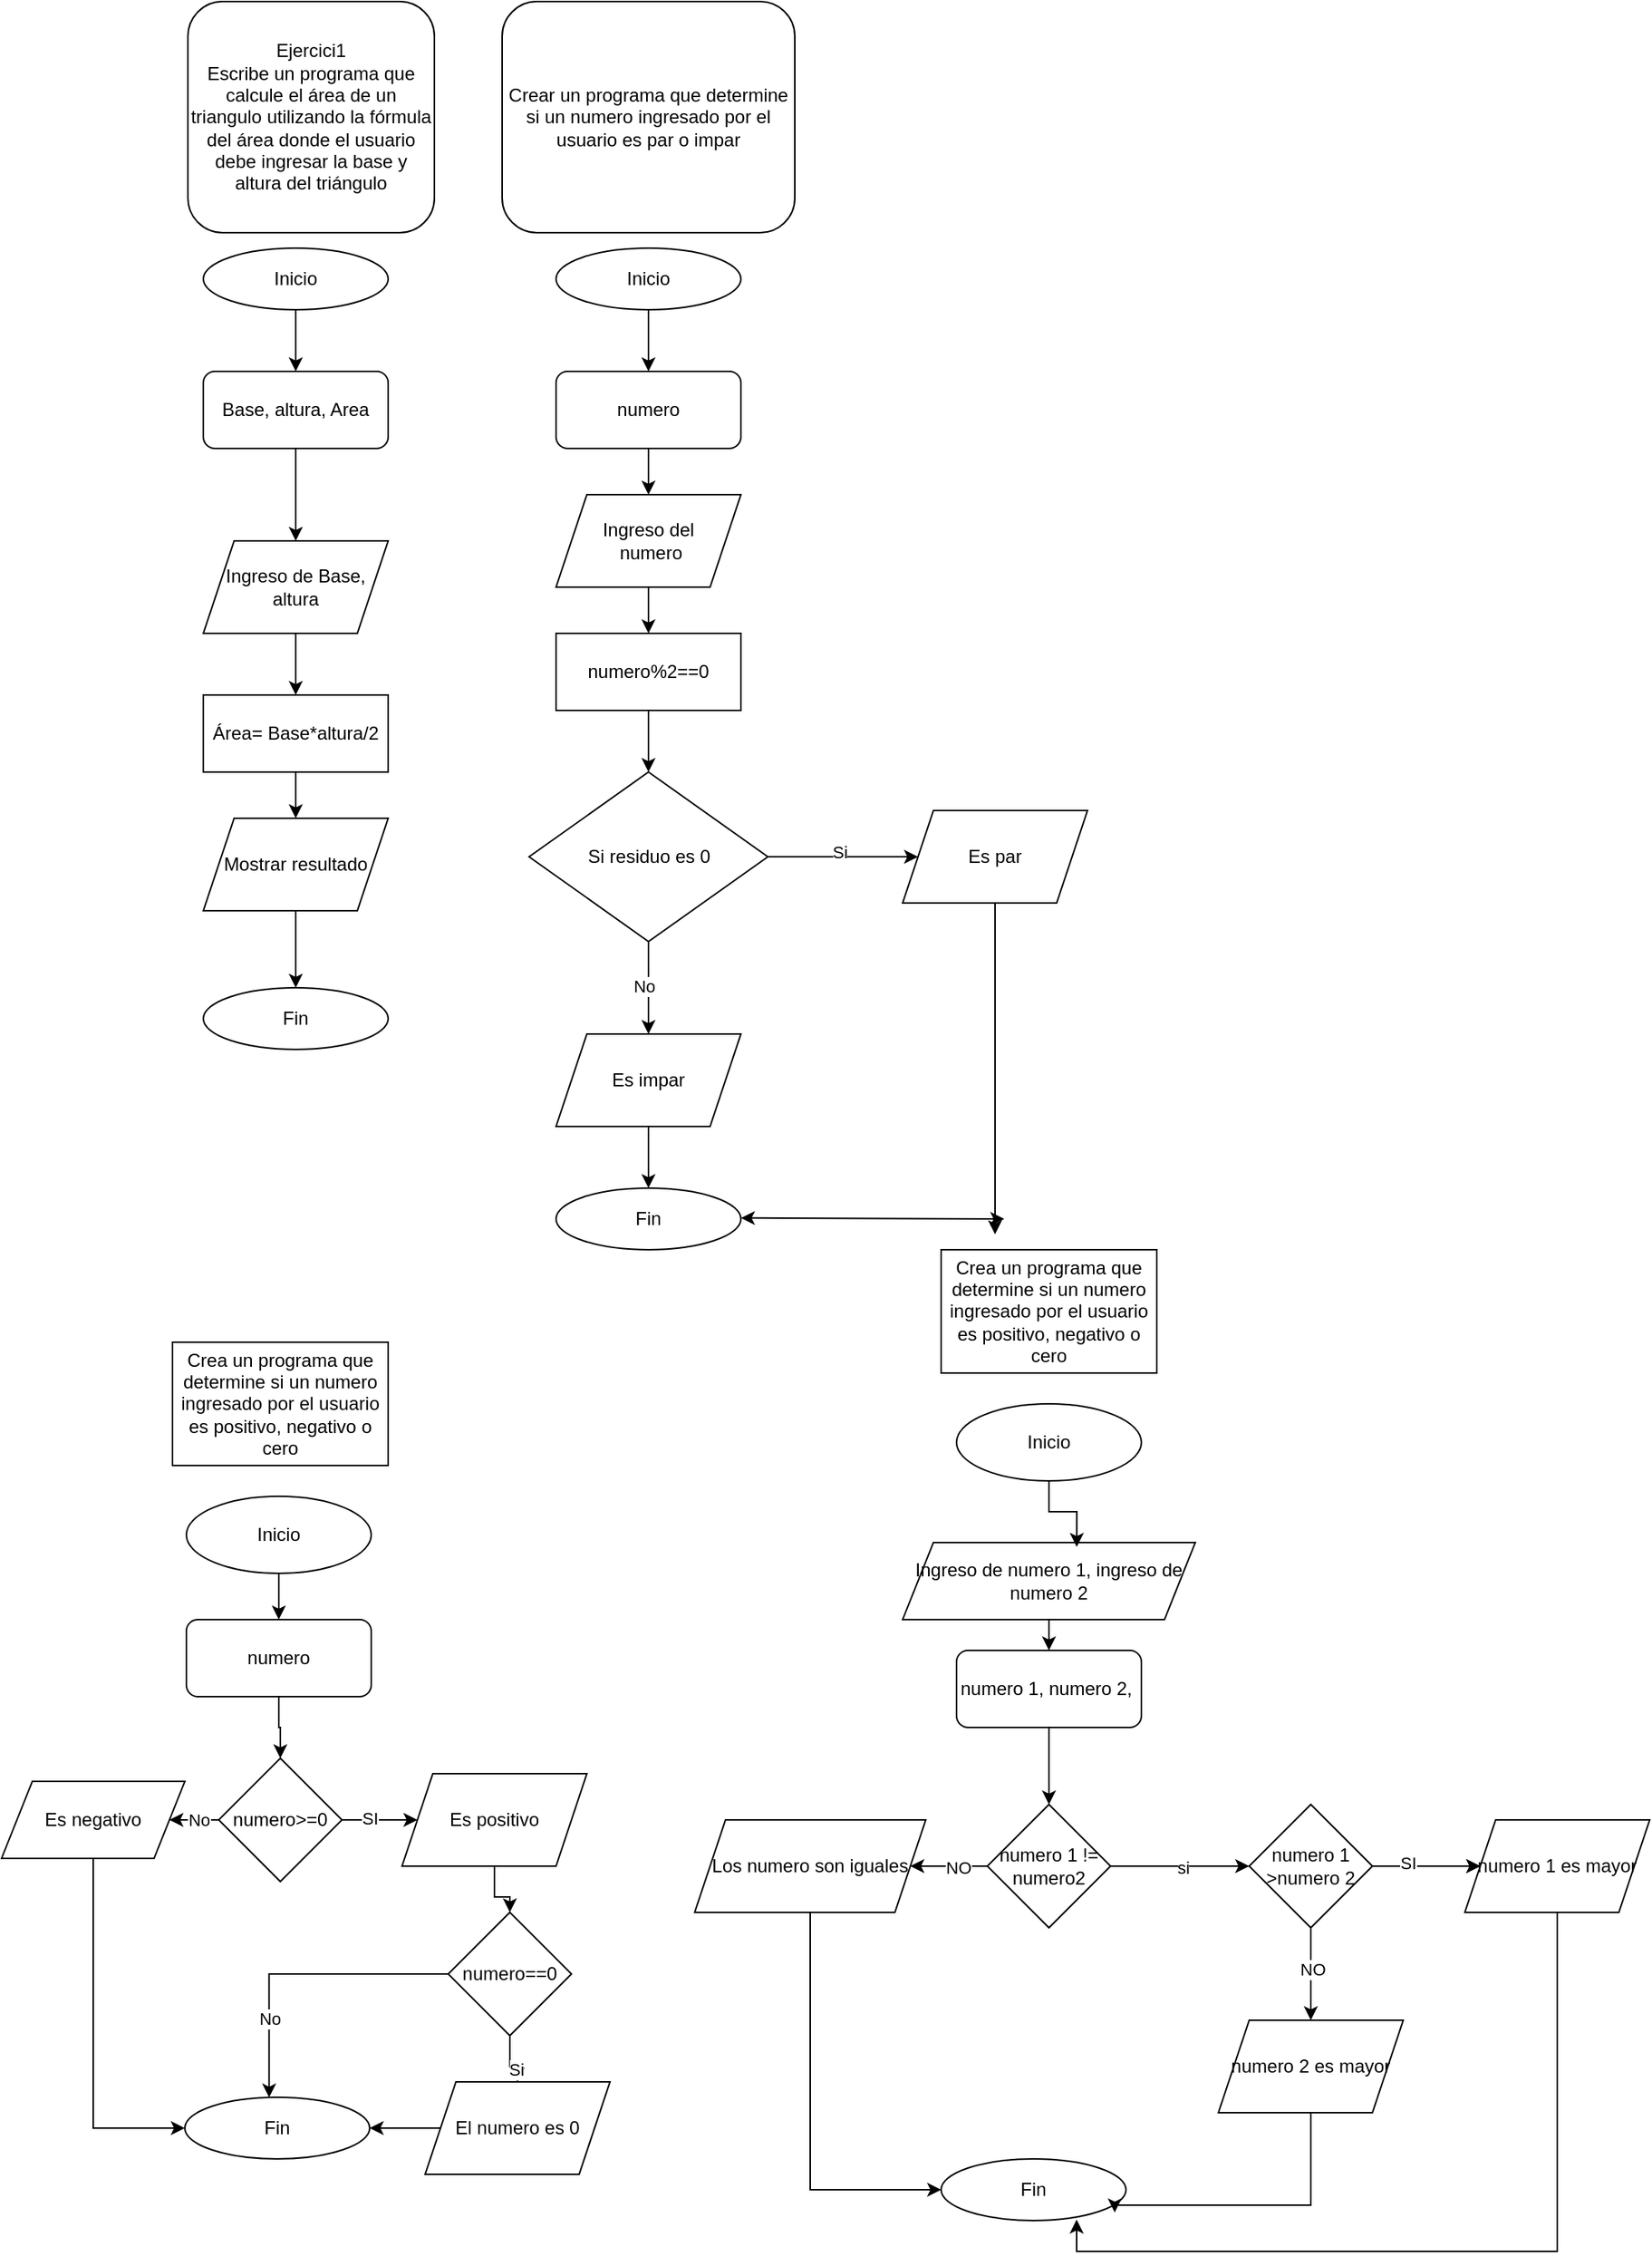 <mxfile version="24.7.16">
  <diagram id="C5RBs43oDa-KdzZeNtuy" name="Page-1">
    <mxGraphModel dx="880" dy="1637" grid="1" gridSize="10" guides="1" tooltips="1" connect="1" arrows="1" fold="1" page="1" pageScale="1" pageWidth="827" pageHeight="1169" math="0" shadow="0">
      <root>
        <mxCell id="WIyWlLk6GJQsqaUBKTNV-0" />
        <mxCell id="WIyWlLk6GJQsqaUBKTNV-1" parent="WIyWlLk6GJQsqaUBKTNV-0" />
        <mxCell id="592Dz0RFdlBVI4-PYO10-13" value="" style="edgeStyle=orthogonalEdgeStyle;rounded=0;orthogonalLoop=1;jettySize=auto;html=1;" edge="1" parent="WIyWlLk6GJQsqaUBKTNV-1" source="WIyWlLk6GJQsqaUBKTNV-3" target="592Dz0RFdlBVI4-PYO10-8">
          <mxGeometry relative="1" as="geometry" />
        </mxCell>
        <mxCell id="WIyWlLk6GJQsqaUBKTNV-3" value="Base, altura, Area" style="rounded=1;whiteSpace=wrap;html=1;fontSize=12;glass=0;strokeWidth=1;shadow=0;" parent="WIyWlLk6GJQsqaUBKTNV-1" vertex="1">
          <mxGeometry x="131" y="-890" width="120" height="50" as="geometry" />
        </mxCell>
        <mxCell id="592Dz0RFdlBVI4-PYO10-1" style="edgeStyle=orthogonalEdgeStyle;rounded=0;orthogonalLoop=1;jettySize=auto;html=1;entryX=0.5;entryY=0;entryDx=0;entryDy=0;" edge="1" parent="WIyWlLk6GJQsqaUBKTNV-1" source="592Dz0RFdlBVI4-PYO10-0" target="WIyWlLk6GJQsqaUBKTNV-3">
          <mxGeometry relative="1" as="geometry" />
        </mxCell>
        <mxCell id="592Dz0RFdlBVI4-PYO10-0" value="Inicio" style="ellipse;whiteSpace=wrap;html=1;" vertex="1" parent="WIyWlLk6GJQsqaUBKTNV-1">
          <mxGeometry x="131" y="-970" width="120" height="40" as="geometry" />
        </mxCell>
        <mxCell id="592Dz0RFdlBVI4-PYO10-10" value="" style="edgeStyle=orthogonalEdgeStyle;rounded=0;orthogonalLoop=1;jettySize=auto;html=1;" edge="1" parent="WIyWlLk6GJQsqaUBKTNV-1" source="592Dz0RFdlBVI4-PYO10-8" target="592Dz0RFdlBVI4-PYO10-9">
          <mxGeometry relative="1" as="geometry" />
        </mxCell>
        <mxCell id="592Dz0RFdlBVI4-PYO10-8" value="Ingreso de Base,&lt;div&gt;altura&lt;/div&gt;" style="shape=parallelogram;perimeter=parallelogramPerimeter;whiteSpace=wrap;html=1;fixedSize=1;" vertex="1" parent="WIyWlLk6GJQsqaUBKTNV-1">
          <mxGeometry x="131" y="-780" width="120" height="60" as="geometry" />
        </mxCell>
        <mxCell id="592Dz0RFdlBVI4-PYO10-16" value="" style="edgeStyle=orthogonalEdgeStyle;rounded=0;orthogonalLoop=1;jettySize=auto;html=1;" edge="1" parent="WIyWlLk6GJQsqaUBKTNV-1" source="592Dz0RFdlBVI4-PYO10-9" target="592Dz0RFdlBVI4-PYO10-15">
          <mxGeometry relative="1" as="geometry" />
        </mxCell>
        <mxCell id="592Dz0RFdlBVI4-PYO10-9" value="Área= Base*altura/2" style="rounded=0;whiteSpace=wrap;html=1;" vertex="1" parent="WIyWlLk6GJQsqaUBKTNV-1">
          <mxGeometry x="131" y="-680" width="120" height="50" as="geometry" />
        </mxCell>
        <mxCell id="592Dz0RFdlBVI4-PYO10-11" value="Fin" style="ellipse;whiteSpace=wrap;html=1;" vertex="1" parent="WIyWlLk6GJQsqaUBKTNV-1">
          <mxGeometry x="131" y="-490" width="120" height="40" as="geometry" />
        </mxCell>
        <mxCell id="592Dz0RFdlBVI4-PYO10-17" value="" style="edgeStyle=orthogonalEdgeStyle;rounded=0;orthogonalLoop=1;jettySize=auto;html=1;" edge="1" parent="WIyWlLk6GJQsqaUBKTNV-1" source="592Dz0RFdlBVI4-PYO10-15" target="592Dz0RFdlBVI4-PYO10-11">
          <mxGeometry relative="1" as="geometry" />
        </mxCell>
        <mxCell id="592Dz0RFdlBVI4-PYO10-15" value="Mostrar resultado" style="shape=parallelogram;perimeter=parallelogramPerimeter;whiteSpace=wrap;html=1;fixedSize=1;" vertex="1" parent="WIyWlLk6GJQsqaUBKTNV-1">
          <mxGeometry x="131" y="-600" width="120" height="60" as="geometry" />
        </mxCell>
        <mxCell id="592Dz0RFdlBVI4-PYO10-21" value="&lt;div&gt;Ejercici1&lt;/div&gt;Escribe un programa que calcule el área de un triangulo utilizando la fórmula del área donde el usuario debe ingresar la base y altura del triángulo" style="rounded=1;whiteSpace=wrap;html=1;" vertex="1" parent="WIyWlLk6GJQsqaUBKTNV-1">
          <mxGeometry x="121" y="-1130" width="160" height="150" as="geometry" />
        </mxCell>
        <mxCell id="592Dz0RFdlBVI4-PYO10-23" value="Crear un programa que determine si un numero ingresado por el usuario es par o impar" style="rounded=1;whiteSpace=wrap;html=1;" vertex="1" parent="WIyWlLk6GJQsqaUBKTNV-1">
          <mxGeometry x="325" y="-1130" width="190" height="150" as="geometry" />
        </mxCell>
        <mxCell id="592Dz0RFdlBVI4-PYO10-26" style="edgeStyle=orthogonalEdgeStyle;rounded=0;orthogonalLoop=1;jettySize=auto;html=1;exitX=0.5;exitY=1;exitDx=0;exitDy=0;" edge="1" parent="WIyWlLk6GJQsqaUBKTNV-1" source="592Dz0RFdlBVI4-PYO10-24" target="592Dz0RFdlBVI4-PYO10-25">
          <mxGeometry relative="1" as="geometry" />
        </mxCell>
        <mxCell id="592Dz0RFdlBVI4-PYO10-24" value="Inicio" style="ellipse;whiteSpace=wrap;html=1;" vertex="1" parent="WIyWlLk6GJQsqaUBKTNV-1">
          <mxGeometry x="360" y="-970" width="120" height="40" as="geometry" />
        </mxCell>
        <mxCell id="592Dz0RFdlBVI4-PYO10-29" style="edgeStyle=orthogonalEdgeStyle;rounded=0;orthogonalLoop=1;jettySize=auto;html=1;exitX=0.5;exitY=1;exitDx=0;exitDy=0;" edge="1" parent="WIyWlLk6GJQsqaUBKTNV-1" source="592Dz0RFdlBVI4-PYO10-25" target="592Dz0RFdlBVI4-PYO10-27">
          <mxGeometry relative="1" as="geometry" />
        </mxCell>
        <mxCell id="592Dz0RFdlBVI4-PYO10-25" value="numero" style="rounded=1;whiteSpace=wrap;html=1;fontSize=12;glass=0;strokeWidth=1;shadow=0;" vertex="1" parent="WIyWlLk6GJQsqaUBKTNV-1">
          <mxGeometry x="360" y="-890" width="120" height="50" as="geometry" />
        </mxCell>
        <mxCell id="592Dz0RFdlBVI4-PYO10-35" value="" style="edgeStyle=orthogonalEdgeStyle;rounded=0;orthogonalLoop=1;jettySize=auto;html=1;" edge="1" parent="WIyWlLk6GJQsqaUBKTNV-1" source="592Dz0RFdlBVI4-PYO10-27" target="592Dz0RFdlBVI4-PYO10-33">
          <mxGeometry relative="1" as="geometry" />
        </mxCell>
        <mxCell id="592Dz0RFdlBVI4-PYO10-27" value="Ingreso del&lt;div&gt;&amp;nbsp;numero&lt;/div&gt;" style="shape=parallelogram;perimeter=parallelogramPerimeter;whiteSpace=wrap;html=1;fixedSize=1;" vertex="1" parent="WIyWlLk6GJQsqaUBKTNV-1">
          <mxGeometry x="360" y="-810" width="120" height="60" as="geometry" />
        </mxCell>
        <mxCell id="592Dz0RFdlBVI4-PYO10-38" value="" style="edgeStyle=orthogonalEdgeStyle;rounded=0;orthogonalLoop=1;jettySize=auto;html=1;" edge="1" parent="WIyWlLk6GJQsqaUBKTNV-1" source="592Dz0RFdlBVI4-PYO10-31" target="592Dz0RFdlBVI4-PYO10-32">
          <mxGeometry relative="1" as="geometry" />
        </mxCell>
        <mxCell id="592Dz0RFdlBVI4-PYO10-39" value="Si" style="edgeLabel;html=1;align=center;verticalAlign=middle;resizable=0;points=[];" vertex="1" connectable="0" parent="592Dz0RFdlBVI4-PYO10-38">
          <mxGeometry x="-0.03" y="3" relative="1" as="geometry">
            <mxPoint x="-1" as="offset" />
          </mxGeometry>
        </mxCell>
        <mxCell id="592Dz0RFdlBVI4-PYO10-41" value="" style="edgeStyle=orthogonalEdgeStyle;rounded=0;orthogonalLoop=1;jettySize=auto;html=1;" edge="1" parent="WIyWlLk6GJQsqaUBKTNV-1" source="592Dz0RFdlBVI4-PYO10-31" target="592Dz0RFdlBVI4-PYO10-40">
          <mxGeometry relative="1" as="geometry" />
        </mxCell>
        <mxCell id="592Dz0RFdlBVI4-PYO10-48" value="No" style="edgeLabel;html=1;align=center;verticalAlign=middle;resizable=0;points=[];" vertex="1" connectable="0" parent="592Dz0RFdlBVI4-PYO10-41">
          <mxGeometry x="-0.041" y="-3" relative="1" as="geometry">
            <mxPoint as="offset" />
          </mxGeometry>
        </mxCell>
        <mxCell id="592Dz0RFdlBVI4-PYO10-31" value="Si residuo es 0" style="rhombus;whiteSpace=wrap;html=1;" vertex="1" parent="WIyWlLk6GJQsqaUBKTNV-1">
          <mxGeometry x="342.5" y="-630" width="155" height="110" as="geometry" />
        </mxCell>
        <mxCell id="592Dz0RFdlBVI4-PYO10-54" style="edgeStyle=orthogonalEdgeStyle;rounded=0;orthogonalLoop=1;jettySize=auto;html=1;" edge="1" parent="WIyWlLk6GJQsqaUBKTNV-1" source="592Dz0RFdlBVI4-PYO10-32">
          <mxGeometry relative="1" as="geometry">
            <mxPoint x="645.0" y="-330" as="targetPoint" />
          </mxGeometry>
        </mxCell>
        <mxCell id="592Dz0RFdlBVI4-PYO10-32" value="Es par" style="shape=parallelogram;perimeter=parallelogramPerimeter;whiteSpace=wrap;html=1;fixedSize=1;" vertex="1" parent="WIyWlLk6GJQsqaUBKTNV-1">
          <mxGeometry x="585" y="-605" width="120" height="60" as="geometry" />
        </mxCell>
        <mxCell id="592Dz0RFdlBVI4-PYO10-36" value="" style="edgeStyle=orthogonalEdgeStyle;rounded=0;orthogonalLoop=1;jettySize=auto;html=1;" edge="1" parent="WIyWlLk6GJQsqaUBKTNV-1" source="592Dz0RFdlBVI4-PYO10-33" target="592Dz0RFdlBVI4-PYO10-31">
          <mxGeometry relative="1" as="geometry" />
        </mxCell>
        <mxCell id="592Dz0RFdlBVI4-PYO10-33" value="numero%2==0" style="rounded=0;whiteSpace=wrap;html=1;" vertex="1" parent="WIyWlLk6GJQsqaUBKTNV-1">
          <mxGeometry x="360" y="-720" width="120" height="50" as="geometry" />
        </mxCell>
        <mxCell id="592Dz0RFdlBVI4-PYO10-43" value="" style="edgeStyle=orthogonalEdgeStyle;rounded=0;orthogonalLoop=1;jettySize=auto;html=1;" edge="1" parent="WIyWlLk6GJQsqaUBKTNV-1" source="592Dz0RFdlBVI4-PYO10-40">
          <mxGeometry relative="1" as="geometry">
            <mxPoint x="420" y="-360" as="targetPoint" />
          </mxGeometry>
        </mxCell>
        <mxCell id="592Dz0RFdlBVI4-PYO10-40" value="Es impar" style="shape=parallelogram;perimeter=parallelogramPerimeter;whiteSpace=wrap;html=1;fixedSize=1;" vertex="1" parent="WIyWlLk6GJQsqaUBKTNV-1">
          <mxGeometry x="360" y="-460" width="120" height="60" as="geometry" />
        </mxCell>
        <mxCell id="592Dz0RFdlBVI4-PYO10-44" value="Fin" style="ellipse;whiteSpace=wrap;html=1;" vertex="1" parent="WIyWlLk6GJQsqaUBKTNV-1">
          <mxGeometry x="360" y="-360" width="120" height="40" as="geometry" />
        </mxCell>
        <mxCell id="592Dz0RFdlBVI4-PYO10-56" value="" style="endArrow=classic;startArrow=classic;html=1;rounded=0;" edge="1" parent="WIyWlLk6GJQsqaUBKTNV-1">
          <mxGeometry width="50" height="50" relative="1" as="geometry">
            <mxPoint x="480" y="-340.59" as="sourcePoint" />
            <mxPoint x="651" y="-340" as="targetPoint" />
          </mxGeometry>
        </mxCell>
        <mxCell id="592Dz0RFdlBVI4-PYO10-59" value="Crea un programa que determine si un numero ingresado por el usuario es positivo, negativo o cero" style="rounded=0;whiteSpace=wrap;html=1;" vertex="1" parent="WIyWlLk6GJQsqaUBKTNV-1">
          <mxGeometry x="111" y="-260" width="140" height="80" as="geometry" />
        </mxCell>
        <mxCell id="592Dz0RFdlBVI4-PYO10-63" value="" style="edgeStyle=orthogonalEdgeStyle;rounded=0;orthogonalLoop=1;jettySize=auto;html=1;" edge="1" parent="WIyWlLk6GJQsqaUBKTNV-1" source="592Dz0RFdlBVI4-PYO10-60" target="592Dz0RFdlBVI4-PYO10-62">
          <mxGeometry relative="1" as="geometry" />
        </mxCell>
        <mxCell id="592Dz0RFdlBVI4-PYO10-60" value="Inicio" style="ellipse;whiteSpace=wrap;html=1;" vertex="1" parent="WIyWlLk6GJQsqaUBKTNV-1">
          <mxGeometry x="120" y="-160" width="120" height="50" as="geometry" />
        </mxCell>
        <mxCell id="592Dz0RFdlBVI4-PYO10-61" style="edgeStyle=orthogonalEdgeStyle;rounded=0;orthogonalLoop=1;jettySize=auto;html=1;exitX=0.5;exitY=1;exitDx=0;exitDy=0;" edge="1" parent="WIyWlLk6GJQsqaUBKTNV-1" source="592Dz0RFdlBVI4-PYO10-60" target="592Dz0RFdlBVI4-PYO10-60">
          <mxGeometry relative="1" as="geometry" />
        </mxCell>
        <mxCell id="592Dz0RFdlBVI4-PYO10-65" value="" style="edgeStyle=orthogonalEdgeStyle;rounded=0;orthogonalLoop=1;jettySize=auto;html=1;" edge="1" parent="WIyWlLk6GJQsqaUBKTNV-1" source="592Dz0RFdlBVI4-PYO10-62" target="592Dz0RFdlBVI4-PYO10-64">
          <mxGeometry relative="1" as="geometry" />
        </mxCell>
        <mxCell id="592Dz0RFdlBVI4-PYO10-62" value="numero" style="rounded=1;whiteSpace=wrap;html=1;fontSize=12;glass=0;strokeWidth=1;shadow=0;" vertex="1" parent="WIyWlLk6GJQsqaUBKTNV-1">
          <mxGeometry x="120" y="-80" width="120" height="50" as="geometry" />
        </mxCell>
        <mxCell id="592Dz0RFdlBVI4-PYO10-68" value="" style="edgeStyle=orthogonalEdgeStyle;rounded=0;orthogonalLoop=1;jettySize=auto;html=1;" edge="1" parent="WIyWlLk6GJQsqaUBKTNV-1" source="592Dz0RFdlBVI4-PYO10-64" target="592Dz0RFdlBVI4-PYO10-67">
          <mxGeometry relative="1" as="geometry" />
        </mxCell>
        <mxCell id="592Dz0RFdlBVI4-PYO10-69" value="SI" style="edgeLabel;html=1;align=center;verticalAlign=middle;resizable=0;points=[];" vertex="1" connectable="0" parent="592Dz0RFdlBVI4-PYO10-68">
          <mxGeometry x="-0.288" y="1" relative="1" as="geometry">
            <mxPoint as="offset" />
          </mxGeometry>
        </mxCell>
        <mxCell id="592Dz0RFdlBVI4-PYO10-71" value="" style="edgeStyle=orthogonalEdgeStyle;rounded=0;orthogonalLoop=1;jettySize=auto;html=1;" edge="1" parent="WIyWlLk6GJQsqaUBKTNV-1" source="592Dz0RFdlBVI4-PYO10-64" target="592Dz0RFdlBVI4-PYO10-70">
          <mxGeometry relative="1" as="geometry" />
        </mxCell>
        <mxCell id="592Dz0RFdlBVI4-PYO10-89" value="No" style="edgeLabel;html=1;align=center;verticalAlign=middle;resizable=0;points=[];" vertex="1" connectable="0" parent="592Dz0RFdlBVI4-PYO10-71">
          <mxGeometry x="0.462" relative="1" as="geometry">
            <mxPoint as="offset" />
          </mxGeometry>
        </mxCell>
        <mxCell id="592Dz0RFdlBVI4-PYO10-64" value="numero&amp;gt;=0" style="rhombus;whiteSpace=wrap;html=1;" vertex="1" parent="WIyWlLk6GJQsqaUBKTNV-1">
          <mxGeometry x="141" y="10" width="80" height="80" as="geometry" />
        </mxCell>
        <mxCell id="592Dz0RFdlBVI4-PYO10-73" value="" style="edgeStyle=orthogonalEdgeStyle;rounded=0;orthogonalLoop=1;jettySize=auto;html=1;" edge="1" parent="WIyWlLk6GJQsqaUBKTNV-1" source="592Dz0RFdlBVI4-PYO10-67" target="592Dz0RFdlBVI4-PYO10-72">
          <mxGeometry relative="1" as="geometry" />
        </mxCell>
        <mxCell id="592Dz0RFdlBVI4-PYO10-67" value="Es positivo" style="shape=parallelogram;perimeter=parallelogramPerimeter;whiteSpace=wrap;html=1;fixedSize=1;" vertex="1" parent="WIyWlLk6GJQsqaUBKTNV-1">
          <mxGeometry x="260" y="20" width="120" height="60" as="geometry" />
        </mxCell>
        <mxCell id="592Dz0RFdlBVI4-PYO10-82" style="edgeStyle=orthogonalEdgeStyle;rounded=0;orthogonalLoop=1;jettySize=auto;html=1;entryX=0;entryY=0.5;entryDx=0;entryDy=0;" edge="1" parent="WIyWlLk6GJQsqaUBKTNV-1" source="592Dz0RFdlBVI4-PYO10-70" target="592Dz0RFdlBVI4-PYO10-81">
          <mxGeometry relative="1" as="geometry" />
        </mxCell>
        <mxCell id="592Dz0RFdlBVI4-PYO10-70" value="Es negativo" style="shape=parallelogram;perimeter=parallelogramPerimeter;whiteSpace=wrap;html=1;fixedSize=1;" vertex="1" parent="WIyWlLk6GJQsqaUBKTNV-1">
          <mxGeometry y="25" width="119" height="50" as="geometry" />
        </mxCell>
        <mxCell id="592Dz0RFdlBVI4-PYO10-75" value="" style="edgeStyle=orthogonalEdgeStyle;rounded=0;orthogonalLoop=1;jettySize=auto;html=1;" edge="1" parent="WIyWlLk6GJQsqaUBKTNV-1" source="592Dz0RFdlBVI4-PYO10-72" target="592Dz0RFdlBVI4-PYO10-74">
          <mxGeometry relative="1" as="geometry" />
        </mxCell>
        <mxCell id="592Dz0RFdlBVI4-PYO10-76" value="Si" style="edgeLabel;html=1;align=center;verticalAlign=middle;resizable=0;points=[];" vertex="1" connectable="0" parent="592Dz0RFdlBVI4-PYO10-75">
          <mxGeometry x="0.338" y="-2" relative="1" as="geometry">
            <mxPoint as="offset" />
          </mxGeometry>
        </mxCell>
        <mxCell id="592Dz0RFdlBVI4-PYO10-72" value="numero==0" style="rhombus;whiteSpace=wrap;html=1;" vertex="1" parent="WIyWlLk6GJQsqaUBKTNV-1">
          <mxGeometry x="290" y="110" width="80" height="80" as="geometry" />
        </mxCell>
        <mxCell id="592Dz0RFdlBVI4-PYO10-87" style="edgeStyle=orthogonalEdgeStyle;rounded=0;orthogonalLoop=1;jettySize=auto;html=1;" edge="1" parent="WIyWlLk6GJQsqaUBKTNV-1" source="592Dz0RFdlBVI4-PYO10-74" target="592Dz0RFdlBVI4-PYO10-81">
          <mxGeometry relative="1" as="geometry" />
        </mxCell>
        <mxCell id="592Dz0RFdlBVI4-PYO10-74" value="El numero es 0" style="shape=parallelogram;perimeter=parallelogramPerimeter;whiteSpace=wrap;html=1;fixedSize=1;" vertex="1" parent="WIyWlLk6GJQsqaUBKTNV-1">
          <mxGeometry x="275" y="220" width="120" height="60" as="geometry" />
        </mxCell>
        <mxCell id="592Dz0RFdlBVI4-PYO10-81" value="Fin" style="ellipse;whiteSpace=wrap;html=1;" vertex="1" parent="WIyWlLk6GJQsqaUBKTNV-1">
          <mxGeometry x="119" y="230" width="120" height="40" as="geometry" />
        </mxCell>
        <mxCell id="592Dz0RFdlBVI4-PYO10-90" style="edgeStyle=orthogonalEdgeStyle;rounded=0;orthogonalLoop=1;jettySize=auto;html=1;exitX=0;exitY=0.5;exitDx=0;exitDy=0;entryX=0.456;entryY=0.004;entryDx=0;entryDy=0;entryPerimeter=0;" edge="1" parent="WIyWlLk6GJQsqaUBKTNV-1" source="592Dz0RFdlBVI4-PYO10-72" target="592Dz0RFdlBVI4-PYO10-81">
          <mxGeometry relative="1" as="geometry" />
        </mxCell>
        <mxCell id="592Dz0RFdlBVI4-PYO10-91" value="No" style="edgeLabel;html=1;align=center;verticalAlign=middle;resizable=0;points=[];" vertex="1" connectable="0" parent="592Dz0RFdlBVI4-PYO10-90">
          <mxGeometry x="0.483" relative="1" as="geometry">
            <mxPoint as="offset" />
          </mxGeometry>
        </mxCell>
        <mxCell id="592Dz0RFdlBVI4-PYO10-92" value="Crea un programa que determine si un numero ingresado por el usuario es positivo, negativo o cero" style="rounded=0;whiteSpace=wrap;html=1;" vertex="1" parent="WIyWlLk6GJQsqaUBKTNV-1">
          <mxGeometry x="610" y="-320" width="140" height="80" as="geometry" />
        </mxCell>
        <mxCell id="592Dz0RFdlBVI4-PYO10-93" value="Inicio" style="ellipse;whiteSpace=wrap;html=1;" vertex="1" parent="WIyWlLk6GJQsqaUBKTNV-1">
          <mxGeometry x="620" y="-220" width="120" height="50" as="geometry" />
        </mxCell>
        <mxCell id="592Dz0RFdlBVI4-PYO10-99" style="edgeStyle=orthogonalEdgeStyle;rounded=0;orthogonalLoop=1;jettySize=auto;html=1;exitX=0.5;exitY=1;exitDx=0;exitDy=0;entryX=0.5;entryY=0;entryDx=0;entryDy=0;" edge="1" parent="WIyWlLk6GJQsqaUBKTNV-1" source="592Dz0RFdlBVI4-PYO10-94" target="592Dz0RFdlBVI4-PYO10-96">
          <mxGeometry relative="1" as="geometry" />
        </mxCell>
        <mxCell id="592Dz0RFdlBVI4-PYO10-94" value="numero 1, numero 2,&amp;nbsp;" style="rounded=1;whiteSpace=wrap;html=1;fontSize=12;glass=0;strokeWidth=1;shadow=0;" vertex="1" parent="WIyWlLk6GJQsqaUBKTNV-1">
          <mxGeometry x="620" y="-60" width="120" height="50" as="geometry" />
        </mxCell>
        <mxCell id="592Dz0RFdlBVI4-PYO10-100" style="edgeStyle=orthogonalEdgeStyle;rounded=0;orthogonalLoop=1;jettySize=auto;html=1;exitX=0;exitY=0.5;exitDx=0;exitDy=0;entryX=1;entryY=0.5;entryDx=0;entryDy=0;" edge="1" parent="WIyWlLk6GJQsqaUBKTNV-1" source="592Dz0RFdlBVI4-PYO10-96" target="592Dz0RFdlBVI4-PYO10-97">
          <mxGeometry relative="1" as="geometry" />
        </mxCell>
        <mxCell id="592Dz0RFdlBVI4-PYO10-112" value="NO" style="edgeLabel;html=1;align=center;verticalAlign=middle;resizable=0;points=[];" vertex="1" connectable="0" parent="592Dz0RFdlBVI4-PYO10-100">
          <mxGeometry x="-0.212" y="1" relative="1" as="geometry">
            <mxPoint as="offset" />
          </mxGeometry>
        </mxCell>
        <mxCell id="592Dz0RFdlBVI4-PYO10-101" style="edgeStyle=orthogonalEdgeStyle;rounded=0;orthogonalLoop=1;jettySize=auto;html=1;exitX=1;exitY=0.5;exitDx=0;exitDy=0;entryX=0;entryY=0.5;entryDx=0;entryDy=0;" edge="1" parent="WIyWlLk6GJQsqaUBKTNV-1" source="592Dz0RFdlBVI4-PYO10-96">
          <mxGeometry relative="1" as="geometry">
            <mxPoint x="810" y="80" as="targetPoint" />
          </mxGeometry>
        </mxCell>
        <mxCell id="592Dz0RFdlBVI4-PYO10-102" value="si" style="edgeLabel;html=1;align=center;verticalAlign=middle;resizable=0;points=[];" vertex="1" connectable="0" parent="592Dz0RFdlBVI4-PYO10-101">
          <mxGeometry x="0.052" relative="1" as="geometry">
            <mxPoint as="offset" />
          </mxGeometry>
        </mxCell>
        <mxCell id="592Dz0RFdlBVI4-PYO10-96" value="numero 1 != numero2" style="rhombus;whiteSpace=wrap;html=1;" vertex="1" parent="WIyWlLk6GJQsqaUBKTNV-1">
          <mxGeometry x="640" y="40" width="80" height="80" as="geometry" />
        </mxCell>
        <mxCell id="592Dz0RFdlBVI4-PYO10-113" style="edgeStyle=orthogonalEdgeStyle;rounded=0;orthogonalLoop=1;jettySize=auto;html=1;exitX=0.5;exitY=1;exitDx=0;exitDy=0;entryX=0;entryY=0.5;entryDx=0;entryDy=0;" edge="1" parent="WIyWlLk6GJQsqaUBKTNV-1" source="592Dz0RFdlBVI4-PYO10-97" target="592Dz0RFdlBVI4-PYO10-111">
          <mxGeometry relative="1" as="geometry" />
        </mxCell>
        <mxCell id="592Dz0RFdlBVI4-PYO10-97" value="Los numero son iguales" style="shape=parallelogram;perimeter=parallelogramPerimeter;whiteSpace=wrap;html=1;fixedSize=1;" vertex="1" parent="WIyWlLk6GJQsqaUBKTNV-1">
          <mxGeometry x="450" y="50" width="150" height="60" as="geometry" />
        </mxCell>
        <mxCell id="592Dz0RFdlBVI4-PYO10-106" style="edgeStyle=orthogonalEdgeStyle;rounded=0;orthogonalLoop=1;jettySize=auto;html=1;exitX=1;exitY=0.5;exitDx=0;exitDy=0;entryX=0;entryY=0.5;entryDx=0;entryDy=0;" edge="1" parent="WIyWlLk6GJQsqaUBKTNV-1" source="592Dz0RFdlBVI4-PYO10-103" target="592Dz0RFdlBVI4-PYO10-104">
          <mxGeometry relative="1" as="geometry" />
        </mxCell>
        <mxCell id="592Dz0RFdlBVI4-PYO10-107" style="edgeStyle=orthogonalEdgeStyle;rounded=0;orthogonalLoop=1;jettySize=auto;html=1;exitX=0.5;exitY=1;exitDx=0;exitDy=0;entryX=0.5;entryY=0;entryDx=0;entryDy=0;" edge="1" parent="WIyWlLk6GJQsqaUBKTNV-1" source="592Dz0RFdlBVI4-PYO10-103" target="592Dz0RFdlBVI4-PYO10-105">
          <mxGeometry relative="1" as="geometry" />
        </mxCell>
        <mxCell id="592Dz0RFdlBVI4-PYO10-108" value="NO" style="edgeLabel;html=1;align=center;verticalAlign=middle;resizable=0;points=[];" vertex="1" connectable="0" parent="592Dz0RFdlBVI4-PYO10-107">
          <mxGeometry x="-0.098" y="1" relative="1" as="geometry">
            <mxPoint as="offset" />
          </mxGeometry>
        </mxCell>
        <mxCell id="592Dz0RFdlBVI4-PYO10-109" value="" style="edgeStyle=orthogonalEdgeStyle;rounded=0;orthogonalLoop=1;jettySize=auto;html=1;" edge="1" parent="WIyWlLk6GJQsqaUBKTNV-1" source="592Dz0RFdlBVI4-PYO10-103" target="592Dz0RFdlBVI4-PYO10-104">
          <mxGeometry relative="1" as="geometry" />
        </mxCell>
        <mxCell id="592Dz0RFdlBVI4-PYO10-110" value="SI" style="edgeLabel;html=1;align=center;verticalAlign=middle;resizable=0;points=[];" vertex="1" connectable="0" parent="592Dz0RFdlBVI4-PYO10-109">
          <mxGeometry x="-0.336" y="2" relative="1" as="geometry">
            <mxPoint as="offset" />
          </mxGeometry>
        </mxCell>
        <mxCell id="592Dz0RFdlBVI4-PYO10-103" value="numero 1 &amp;gt;numero 2" style="rhombus;whiteSpace=wrap;html=1;" vertex="1" parent="WIyWlLk6GJQsqaUBKTNV-1">
          <mxGeometry x="810" y="40" width="80" height="80" as="geometry" />
        </mxCell>
        <mxCell id="592Dz0RFdlBVI4-PYO10-104" value="numero 1 es mayor" style="shape=parallelogram;perimeter=parallelogramPerimeter;whiteSpace=wrap;html=1;fixedSize=1;" vertex="1" parent="WIyWlLk6GJQsqaUBKTNV-1">
          <mxGeometry x="950" y="50" width="120" height="60" as="geometry" />
        </mxCell>
        <mxCell id="592Dz0RFdlBVI4-PYO10-105" value="numero 2 es mayor" style="shape=parallelogram;perimeter=parallelogramPerimeter;whiteSpace=wrap;html=1;fixedSize=1;" vertex="1" parent="WIyWlLk6GJQsqaUBKTNV-1">
          <mxGeometry x="790" y="180" width="120" height="60" as="geometry" />
        </mxCell>
        <mxCell id="592Dz0RFdlBVI4-PYO10-111" value="Fin" style="ellipse;whiteSpace=wrap;html=1;" vertex="1" parent="WIyWlLk6GJQsqaUBKTNV-1">
          <mxGeometry x="610" y="270" width="120" height="40" as="geometry" />
        </mxCell>
        <mxCell id="592Dz0RFdlBVI4-PYO10-114" style="edgeStyle=orthogonalEdgeStyle;rounded=0;orthogonalLoop=1;jettySize=auto;html=1;exitX=0.5;exitY=1;exitDx=0;exitDy=0;entryX=0.939;entryY=0.868;entryDx=0;entryDy=0;entryPerimeter=0;" edge="1" parent="WIyWlLk6GJQsqaUBKTNV-1" source="592Dz0RFdlBVI4-PYO10-105" target="592Dz0RFdlBVI4-PYO10-111">
          <mxGeometry relative="1" as="geometry">
            <Array as="points">
              <mxPoint x="850" y="300" />
              <mxPoint x="723" y="300" />
            </Array>
          </mxGeometry>
        </mxCell>
        <mxCell id="592Dz0RFdlBVI4-PYO10-115" style="edgeStyle=orthogonalEdgeStyle;rounded=0;orthogonalLoop=1;jettySize=auto;html=1;exitX=0.5;exitY=1;exitDx=0;exitDy=0;entryX=0.733;entryY=0.985;entryDx=0;entryDy=0;entryPerimeter=0;" edge="1" parent="WIyWlLk6GJQsqaUBKTNV-1" source="592Dz0RFdlBVI4-PYO10-104" target="592Dz0RFdlBVI4-PYO10-111">
          <mxGeometry relative="1" as="geometry" />
        </mxCell>
        <mxCell id="592Dz0RFdlBVI4-PYO10-119" style="edgeStyle=orthogonalEdgeStyle;rounded=0;orthogonalLoop=1;jettySize=auto;html=1;exitX=0.5;exitY=1;exitDx=0;exitDy=0;" edge="1" parent="WIyWlLk6GJQsqaUBKTNV-1" source="592Dz0RFdlBVI4-PYO10-116" target="592Dz0RFdlBVI4-PYO10-94">
          <mxGeometry relative="1" as="geometry" />
        </mxCell>
        <mxCell id="592Dz0RFdlBVI4-PYO10-116" value="Ingreso de numero 1, ingreso de numero 2" style="shape=parallelogram;perimeter=parallelogramPerimeter;whiteSpace=wrap;html=1;fixedSize=1;" vertex="1" parent="WIyWlLk6GJQsqaUBKTNV-1">
          <mxGeometry x="585" y="-130" width="190" height="50" as="geometry" />
        </mxCell>
        <mxCell id="592Dz0RFdlBVI4-PYO10-118" style="edgeStyle=orthogonalEdgeStyle;rounded=0;orthogonalLoop=1;jettySize=auto;html=1;exitX=0.5;exitY=1;exitDx=0;exitDy=0;entryX=0.595;entryY=0.057;entryDx=0;entryDy=0;entryPerimeter=0;" edge="1" parent="WIyWlLk6GJQsqaUBKTNV-1" source="592Dz0RFdlBVI4-PYO10-93" target="592Dz0RFdlBVI4-PYO10-116">
          <mxGeometry relative="1" as="geometry" />
        </mxCell>
      </root>
    </mxGraphModel>
  </diagram>
</mxfile>
